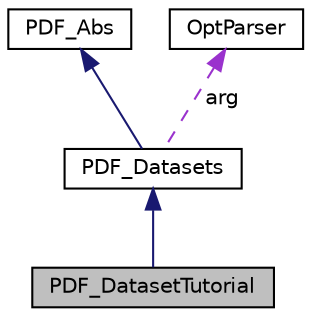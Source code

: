digraph "PDF_DatasetTutorial"
{
  edge [fontname="Helvetica",fontsize="10",labelfontname="Helvetica",labelfontsize="10"];
  node [fontname="Helvetica",fontsize="10",shape=record];
  Node3 [label="PDF_DatasetTutorial",height=0.2,width=0.4,color="black", fillcolor="grey75", style="filled", fontcolor="black"];
  Node4 -> Node3 [dir="back",color="midnightblue",fontsize="10",style="solid",fontname="Helvetica"];
  Node4 [label="PDF_Datasets",height=0.2,width=0.4,color="black", fillcolor="white", style="filled",URL="$class_p_d_f___datasets.html",tooltip="Gamma Combination Author: Maximilian Schlupp, maxschlupp@gmail.com Author: Konstantin Schubert..."];
  Node5 -> Node4 [dir="back",color="midnightblue",fontsize="10",style="solid",fontname="Helvetica"];
  Node5 [label="PDF_Abs",height=0.2,width=0.4,color="black", fillcolor="white", style="filled",URL="$class_p_d_f___abs.html"];
  Node6 -> Node4 [dir="back",color="darkorchid3",fontsize="10",style="dashed",label=" arg" ,fontname="Helvetica"];
  Node6 [label="OptParser",height=0.2,width=0.4,color="black", fillcolor="white", style="filled",URL="$class_opt_parser.html"];
}
